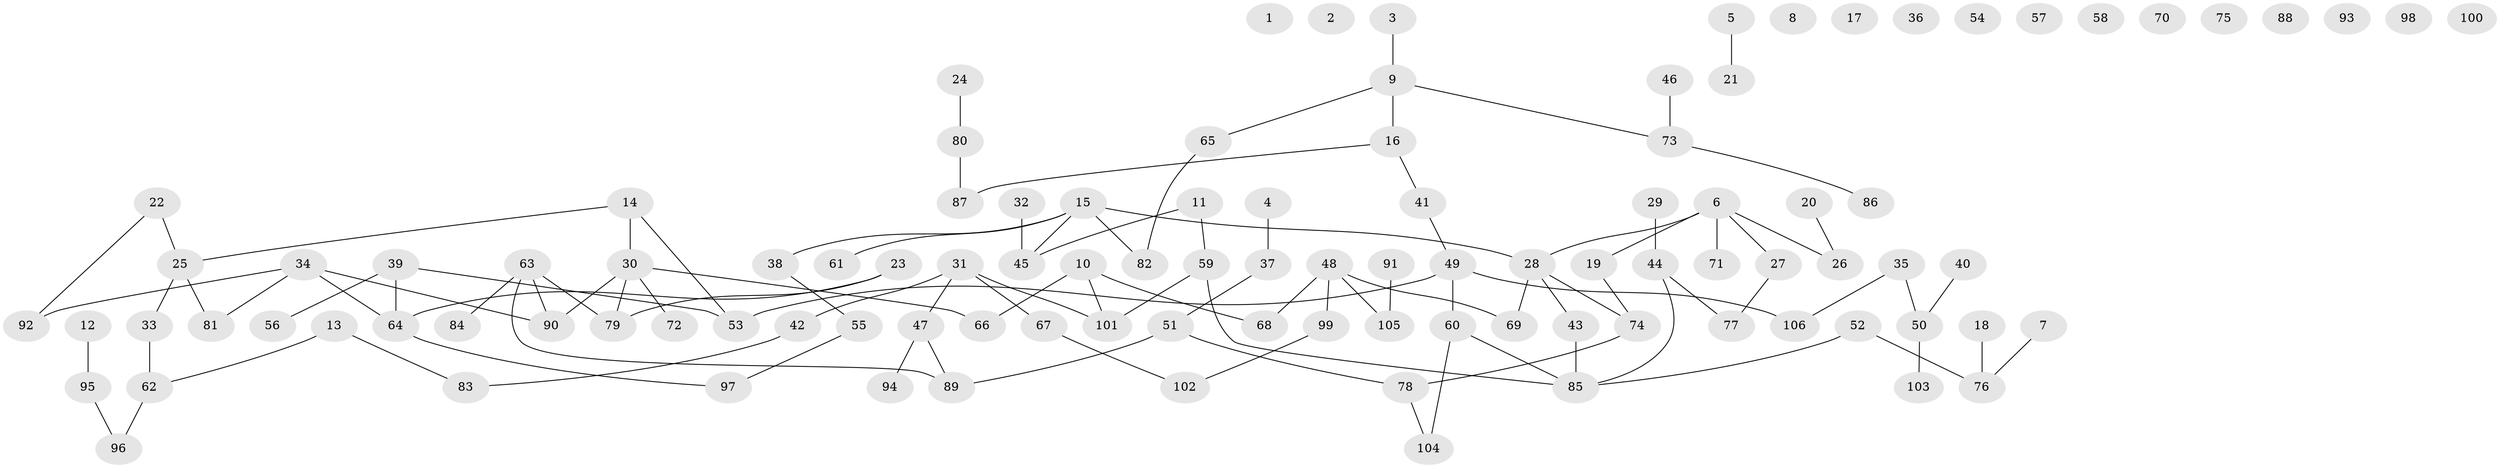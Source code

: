 // coarse degree distribution, {0: 0.20833333333333334, 1: 0.19444444444444445, 5: 0.05555555555555555, 2: 0.2916666666666667, 4: 0.1111111111111111, 3: 0.1111111111111111, 8: 0.013888888888888888, 6: 0.013888888888888888}
// Generated by graph-tools (version 1.1) at 2025/23/03/03/25 07:23:24]
// undirected, 106 vertices, 107 edges
graph export_dot {
graph [start="1"]
  node [color=gray90,style=filled];
  1;
  2;
  3;
  4;
  5;
  6;
  7;
  8;
  9;
  10;
  11;
  12;
  13;
  14;
  15;
  16;
  17;
  18;
  19;
  20;
  21;
  22;
  23;
  24;
  25;
  26;
  27;
  28;
  29;
  30;
  31;
  32;
  33;
  34;
  35;
  36;
  37;
  38;
  39;
  40;
  41;
  42;
  43;
  44;
  45;
  46;
  47;
  48;
  49;
  50;
  51;
  52;
  53;
  54;
  55;
  56;
  57;
  58;
  59;
  60;
  61;
  62;
  63;
  64;
  65;
  66;
  67;
  68;
  69;
  70;
  71;
  72;
  73;
  74;
  75;
  76;
  77;
  78;
  79;
  80;
  81;
  82;
  83;
  84;
  85;
  86;
  87;
  88;
  89;
  90;
  91;
  92;
  93;
  94;
  95;
  96;
  97;
  98;
  99;
  100;
  101;
  102;
  103;
  104;
  105;
  106;
  3 -- 9;
  4 -- 37;
  5 -- 21;
  6 -- 19;
  6 -- 26;
  6 -- 27;
  6 -- 28;
  6 -- 71;
  7 -- 76;
  9 -- 16;
  9 -- 65;
  9 -- 73;
  10 -- 66;
  10 -- 68;
  10 -- 101;
  11 -- 45;
  11 -- 59;
  12 -- 95;
  13 -- 62;
  13 -- 83;
  14 -- 25;
  14 -- 30;
  14 -- 53;
  15 -- 28;
  15 -- 38;
  15 -- 45;
  15 -- 61;
  15 -- 82;
  16 -- 41;
  16 -- 87;
  18 -- 76;
  19 -- 74;
  20 -- 26;
  22 -- 25;
  22 -- 92;
  23 -- 64;
  23 -- 79;
  24 -- 80;
  25 -- 33;
  25 -- 81;
  27 -- 77;
  28 -- 43;
  28 -- 69;
  28 -- 74;
  29 -- 44;
  30 -- 66;
  30 -- 72;
  30 -- 79;
  30 -- 90;
  31 -- 42;
  31 -- 47;
  31 -- 67;
  31 -- 101;
  32 -- 45;
  33 -- 62;
  34 -- 64;
  34 -- 81;
  34 -- 90;
  34 -- 92;
  35 -- 50;
  35 -- 106;
  37 -- 51;
  38 -- 55;
  39 -- 53;
  39 -- 56;
  39 -- 64;
  40 -- 50;
  41 -- 49;
  42 -- 83;
  43 -- 85;
  44 -- 77;
  44 -- 85;
  46 -- 73;
  47 -- 89;
  47 -- 94;
  48 -- 68;
  48 -- 69;
  48 -- 99;
  48 -- 105;
  49 -- 53;
  49 -- 60;
  49 -- 106;
  50 -- 103;
  51 -- 78;
  51 -- 89;
  52 -- 76;
  52 -- 85;
  55 -- 97;
  59 -- 85;
  59 -- 101;
  60 -- 85;
  60 -- 104;
  62 -- 96;
  63 -- 79;
  63 -- 84;
  63 -- 89;
  63 -- 90;
  64 -- 97;
  65 -- 82;
  67 -- 102;
  73 -- 86;
  74 -- 78;
  78 -- 104;
  80 -- 87;
  91 -- 105;
  95 -- 96;
  99 -- 102;
}
